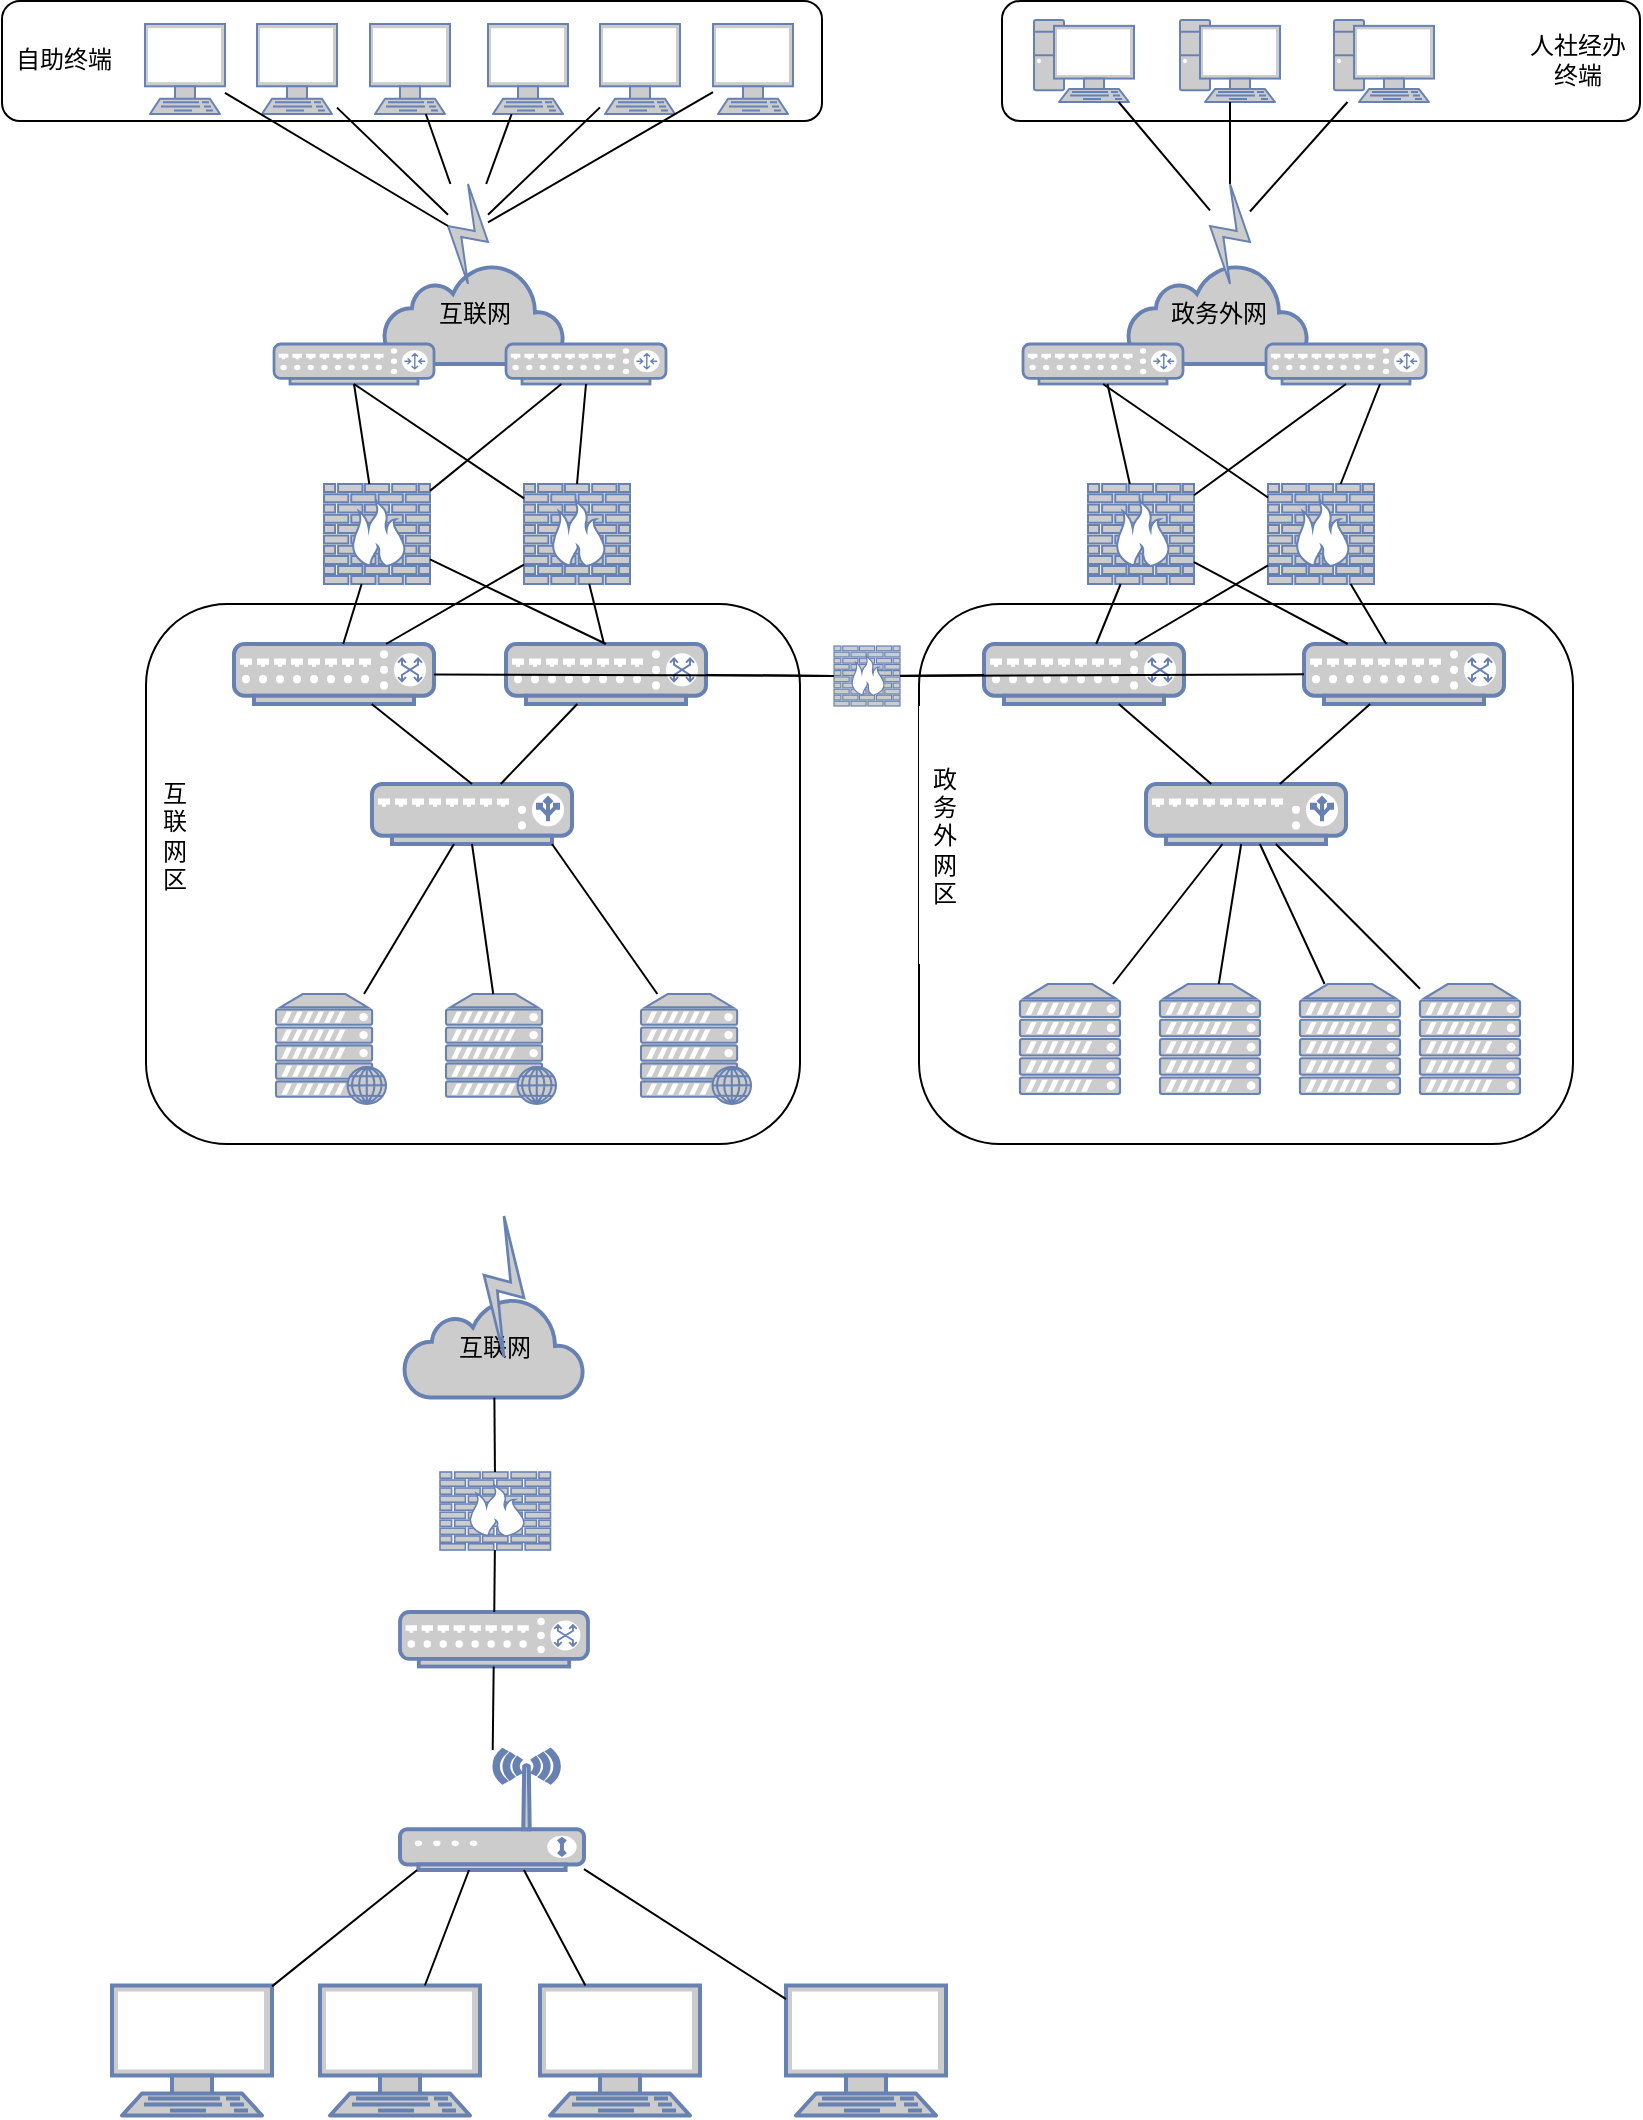 <mxfile version="27.1.6">
  <diagram name="第 1 页" id="lL7Bbmfb08AkzRW70oJ1">
    <mxGraphModel dx="1036" dy="562" grid="1" gridSize="10" guides="1" tooltips="1" connect="1" arrows="1" fold="1" page="1" pageScale="1" pageWidth="827" pageHeight="1169" math="0" shadow="0">
      <root>
        <mxCell id="0" />
        <mxCell id="1" parent="0" />
        <mxCell id="-X0U_aOXgv7xqYxP8Pqd-122" value="" style="rounded=1;whiteSpace=wrap;html=1;" vertex="1" parent="1">
          <mxGeometry x="501" y="88.5" width="319" height="60" as="geometry" />
        </mxCell>
        <mxCell id="-X0U_aOXgv7xqYxP8Pqd-121" value="" style="rounded=1;whiteSpace=wrap;html=1;" vertex="1" parent="1">
          <mxGeometry x="1" y="88.5" width="410" height="60" as="geometry" />
        </mxCell>
        <mxCell id="-X0U_aOXgv7xqYxP8Pqd-27" value="&lt;font style=&quot;color: rgb(0, 0, 0);&quot;&gt;政务外网&lt;/font&gt;" style="html=1;outlineConnect=0;fillColor=#CCCCCC;strokeColor=#6881B3;gradientColor=none;gradientDirection=north;strokeWidth=2;shape=mxgraph.networks.cloud;fontColor=#ffffff;" vertex="1" parent="1">
          <mxGeometry x="564" y="220" width="90" height="50" as="geometry" />
        </mxCell>
        <mxCell id="-X0U_aOXgv7xqYxP8Pqd-26" value="&lt;font style=&quot;color: rgb(0, 0, 0);&quot;&gt;互联网&lt;/font&gt;" style="html=1;outlineConnect=0;fillColor=#CCCCCC;strokeColor=#6881B3;gradientColor=none;gradientDirection=north;strokeWidth=2;shape=mxgraph.networks.cloud;fontColor=#ffffff;" vertex="1" parent="1">
          <mxGeometry x="192" y="220" width="90" height="50" as="geometry" />
        </mxCell>
        <mxCell id="-X0U_aOXgv7xqYxP8Pqd-49" value="" style="rounded=1;whiteSpace=wrap;html=1;" vertex="1" parent="1">
          <mxGeometry x="459.5" y="390" width="327" height="270" as="geometry" />
        </mxCell>
        <mxCell id="-X0U_aOXgv7xqYxP8Pqd-48" value="" style="rounded=1;whiteSpace=wrap;html=1;" vertex="1" parent="1">
          <mxGeometry x="73" y="390" width="327" height="270" as="geometry" />
        </mxCell>
        <mxCell id="-X0U_aOXgv7xqYxP8Pqd-14" value="" style="fontColor=#0066CC;verticalAlign=top;verticalLabelPosition=bottom;labelPosition=center;align=center;html=1;outlineConnect=0;fillColor=#CCCCCC;strokeColor=#6881B3;gradientColor=none;gradientDirection=north;strokeWidth=2;shape=mxgraph.networks.switch;" vertex="1" parent="1">
          <mxGeometry x="117" y="410" width="100" height="30" as="geometry" />
        </mxCell>
        <mxCell id="-X0U_aOXgv7xqYxP8Pqd-15" value="" style="fontColor=#0066CC;verticalAlign=top;verticalLabelPosition=bottom;labelPosition=center;align=center;html=1;outlineConnect=0;fillColor=#CCCCCC;strokeColor=#6881B3;gradientColor=none;gradientDirection=north;strokeWidth=2;shape=mxgraph.networks.switch;" vertex="1" parent="1">
          <mxGeometry x="253" y="410" width="100" height="30" as="geometry" />
        </mxCell>
        <mxCell id="-X0U_aOXgv7xqYxP8Pqd-16" value="" style="fontColor=#0066CC;verticalAlign=top;verticalLabelPosition=bottom;labelPosition=center;align=center;html=1;outlineConnect=0;fillColor=#CCCCCC;strokeColor=#6881B3;gradientColor=none;gradientDirection=north;strokeWidth=2;shape=mxgraph.networks.switch;" vertex="1" parent="1">
          <mxGeometry x="492" y="410" width="100" height="30" as="geometry" />
        </mxCell>
        <mxCell id="-X0U_aOXgv7xqYxP8Pqd-17" value="" style="fontColor=#0066CC;verticalAlign=top;verticalLabelPosition=bottom;labelPosition=center;align=center;html=1;outlineConnect=0;fillColor=#CCCCCC;strokeColor=#6881B3;gradientColor=none;gradientDirection=north;strokeWidth=2;shape=mxgraph.networks.switch;" vertex="1" parent="1">
          <mxGeometry x="652" y="410" width="100" height="30" as="geometry" />
        </mxCell>
        <mxCell id="-X0U_aOXgv7xqYxP8Pqd-18" value="" style="fontColor=#0066CC;verticalAlign=top;verticalLabelPosition=bottom;labelPosition=center;align=center;html=1;outlineConnect=0;fillColor=#CCCCCC;strokeColor=#6881B3;gradientColor=none;gradientDirection=north;strokeWidth=2;shape=mxgraph.networks.router;" vertex="1" parent="1">
          <mxGeometry x="137" y="260" width="80" height="20" as="geometry" />
        </mxCell>
        <mxCell id="-X0U_aOXgv7xqYxP8Pqd-22" value="" style="fontColor=#0066CC;verticalAlign=top;verticalLabelPosition=bottom;labelPosition=center;align=center;html=1;outlineConnect=0;fillColor=#CCCCCC;strokeColor=#6881B3;gradientColor=none;gradientDirection=north;strokeWidth=2;shape=mxgraph.networks.firewall;" vertex="1" parent="1">
          <mxGeometry x="162" y="330" width="53" height="50" as="geometry" />
        </mxCell>
        <mxCell id="-X0U_aOXgv7xqYxP8Pqd-23" value="" style="fontColor=#0066CC;verticalAlign=top;verticalLabelPosition=bottom;labelPosition=center;align=center;html=1;outlineConnect=0;fillColor=#CCCCCC;strokeColor=#6881B3;gradientColor=none;gradientDirection=north;strokeWidth=2;shape=mxgraph.networks.firewall;" vertex="1" parent="1">
          <mxGeometry x="262" y="330" width="53" height="50" as="geometry" />
        </mxCell>
        <mxCell id="-X0U_aOXgv7xqYxP8Pqd-24" value="" style="fontColor=#0066CC;verticalAlign=top;verticalLabelPosition=bottom;labelPosition=center;align=center;html=1;outlineConnect=0;fillColor=#CCCCCC;strokeColor=#6881B3;gradientColor=none;gradientDirection=north;strokeWidth=2;shape=mxgraph.networks.firewall;" vertex="1" parent="1">
          <mxGeometry x="544" y="330" width="53" height="50" as="geometry" />
        </mxCell>
        <mxCell id="-X0U_aOXgv7xqYxP8Pqd-25" value="" style="fontColor=#0066CC;verticalAlign=top;verticalLabelPosition=bottom;labelPosition=center;align=center;html=1;outlineConnect=0;fillColor=#CCCCCC;strokeColor=#6881B3;gradientColor=none;gradientDirection=north;strokeWidth=2;shape=mxgraph.networks.firewall;" vertex="1" parent="1">
          <mxGeometry x="634" y="330" width="53" height="50" as="geometry" />
        </mxCell>
        <mxCell id="-X0U_aOXgv7xqYxP8Pqd-28" value="" style="fontColor=#0066CC;verticalAlign=top;verticalLabelPosition=bottom;labelPosition=center;align=center;html=1;outlineConnect=0;fillColor=#CCCCCC;strokeColor=#6881B3;gradientColor=none;gradientDirection=north;strokeWidth=2;shape=mxgraph.networks.pc;" vertex="1" parent="1">
          <mxGeometry x="517" y="98" width="50" height="41" as="geometry" />
        </mxCell>
        <mxCell id="-X0U_aOXgv7xqYxP8Pqd-29" value="" style="fontColor=#0066CC;verticalAlign=top;verticalLabelPosition=bottom;labelPosition=center;align=center;html=1;outlineConnect=0;fillColor=#CCCCCC;strokeColor=#6881B3;gradientColor=none;gradientDirection=north;strokeWidth=2;shape=mxgraph.networks.web_server;" vertex="1" parent="1">
          <mxGeometry x="138" y="585" width="55" height="55" as="geometry" />
        </mxCell>
        <mxCell id="-X0U_aOXgv7xqYxP8Pqd-30" value="" style="fontColor=#0066CC;verticalAlign=top;verticalLabelPosition=bottom;labelPosition=center;align=center;html=1;outlineConnect=0;fillColor=#CCCCCC;strokeColor=#6881B3;gradientColor=none;gradientDirection=north;strokeWidth=2;shape=mxgraph.networks.load_balancer;" vertex="1" parent="1">
          <mxGeometry x="186" y="480" width="100" height="30" as="geometry" />
        </mxCell>
        <mxCell id="-X0U_aOXgv7xqYxP8Pqd-31" value="" style="fontColor=#0066CC;verticalAlign=top;verticalLabelPosition=bottom;labelPosition=center;align=center;html=1;outlineConnect=0;fillColor=#CCCCCC;strokeColor=#6881B3;gradientColor=none;gradientDirection=north;strokeWidth=2;shape=mxgraph.networks.web_server;" vertex="1" parent="1">
          <mxGeometry x="223" y="585" width="55" height="55" as="geometry" />
        </mxCell>
        <mxCell id="-X0U_aOXgv7xqYxP8Pqd-32" value="" style="fontColor=#0066CC;verticalAlign=top;verticalLabelPosition=bottom;labelPosition=center;align=center;html=1;outlineConnect=0;fillColor=#CCCCCC;strokeColor=#6881B3;gradientColor=none;gradientDirection=north;strokeWidth=2;shape=mxgraph.networks.web_server;" vertex="1" parent="1">
          <mxGeometry x="320.5" y="585" width="55" height="55" as="geometry" />
        </mxCell>
        <mxCell id="-X0U_aOXgv7xqYxP8Pqd-33" value="" style="fontColor=#0066CC;verticalAlign=top;verticalLabelPosition=bottom;labelPosition=center;align=center;html=1;outlineConnect=0;fillColor=#CCCCCC;strokeColor=#6881B3;gradientColor=none;gradientDirection=north;strokeWidth=2;shape=mxgraph.networks.server;" vertex="1" parent="1">
          <mxGeometry x="510" y="580" width="50" height="55" as="geometry" />
        </mxCell>
        <mxCell id="-X0U_aOXgv7xqYxP8Pqd-34" value="" style="fontColor=#0066CC;verticalAlign=top;verticalLabelPosition=bottom;labelPosition=center;align=center;html=1;outlineConnect=0;fillColor=#CCCCCC;strokeColor=#6881B3;gradientColor=none;gradientDirection=north;strokeWidth=2;shape=mxgraph.networks.server;" vertex="1" parent="1">
          <mxGeometry x="580" y="580" width="50" height="55" as="geometry" />
        </mxCell>
        <mxCell id="-X0U_aOXgv7xqYxP8Pqd-35" value="" style="fontColor=#0066CC;verticalAlign=top;verticalLabelPosition=bottom;labelPosition=center;align=center;html=1;outlineConnect=0;fillColor=#CCCCCC;strokeColor=#6881B3;gradientColor=none;gradientDirection=north;strokeWidth=2;shape=mxgraph.networks.server;" vertex="1" parent="1">
          <mxGeometry x="650" y="580" width="50" height="55" as="geometry" />
        </mxCell>
        <mxCell id="-X0U_aOXgv7xqYxP8Pqd-36" value="" style="fontColor=#0066CC;verticalAlign=top;verticalLabelPosition=bottom;labelPosition=center;align=center;html=1;outlineConnect=0;fillColor=#CCCCCC;strokeColor=#6881B3;gradientColor=none;gradientDirection=north;strokeWidth=2;shape=mxgraph.networks.server;" vertex="1" parent="1">
          <mxGeometry x="710" y="580" width="50" height="55" as="geometry" />
        </mxCell>
        <mxCell id="-X0U_aOXgv7xqYxP8Pqd-37" value="" style="fontColor=#0066CC;verticalAlign=top;verticalLabelPosition=bottom;labelPosition=center;align=center;html=1;outlineConnect=0;fillColor=#CCCCCC;strokeColor=#6881B3;gradientColor=none;gradientDirection=north;strokeWidth=2;shape=mxgraph.networks.load_balancer;" vertex="1" parent="1">
          <mxGeometry x="573" y="480" width="100" height="30" as="geometry" />
        </mxCell>
        <mxCell id="-X0U_aOXgv7xqYxP8Pqd-39" value="" style="fontColor=#0066CC;verticalAlign=top;verticalLabelPosition=bottom;labelPosition=center;align=center;html=1;outlineConnect=0;fillColor=#CCCCCC;strokeColor=#6881B3;gradientColor=none;gradientDirection=north;strokeWidth=2;shape=mxgraph.networks.pc;" vertex="1" parent="1">
          <mxGeometry x="590" y="98" width="50" height="41" as="geometry" />
        </mxCell>
        <mxCell id="-X0U_aOXgv7xqYxP8Pqd-40" value="" style="fontColor=#0066CC;verticalAlign=top;verticalLabelPosition=bottom;labelPosition=center;align=center;html=1;outlineConnect=0;fillColor=#CCCCCC;strokeColor=#6881B3;gradientColor=none;gradientDirection=north;strokeWidth=2;shape=mxgraph.networks.pc;" vertex="1" parent="1">
          <mxGeometry x="667" y="98" width="50" height="41" as="geometry" />
        </mxCell>
        <mxCell id="-X0U_aOXgv7xqYxP8Pqd-41" value="" style="fontColor=#0066CC;verticalAlign=top;verticalLabelPosition=bottom;labelPosition=center;align=center;html=1;outlineConnect=0;fillColor=#CCCCCC;strokeColor=#6881B3;gradientColor=none;gradientDirection=north;strokeWidth=2;shape=mxgraph.networks.terminal;" vertex="1" parent="1">
          <mxGeometry x="244" y="100" width="40" height="45" as="geometry" />
        </mxCell>
        <mxCell id="-X0U_aOXgv7xqYxP8Pqd-42" value="" style="fontColor=#0066CC;verticalAlign=top;verticalLabelPosition=bottom;labelPosition=center;align=center;html=1;outlineConnect=0;fillColor=#CCCCCC;strokeColor=#6881B3;gradientColor=none;gradientDirection=north;strokeWidth=2;shape=mxgraph.networks.terminal;" vertex="1" parent="1">
          <mxGeometry x="300" y="100" width="40" height="45" as="geometry" />
        </mxCell>
        <mxCell id="-X0U_aOXgv7xqYxP8Pqd-43" value="" style="fontColor=#0066CC;verticalAlign=top;verticalLabelPosition=bottom;labelPosition=center;align=center;html=1;outlineConnect=0;fillColor=#CCCCCC;strokeColor=#6881B3;gradientColor=none;gradientDirection=north;strokeWidth=2;shape=mxgraph.networks.terminal;" vertex="1" parent="1">
          <mxGeometry x="356.5" y="100" width="40" height="45" as="geometry" />
        </mxCell>
        <mxCell id="-X0U_aOXgv7xqYxP8Pqd-44" value="" style="fontColor=#0066CC;verticalAlign=top;verticalLabelPosition=bottom;labelPosition=center;align=center;html=1;outlineConnect=0;fillColor=#CCCCCC;strokeColor=#6881B3;gradientColor=none;gradientDirection=north;strokeWidth=2;shape=mxgraph.networks.firewall;" vertex="1" parent="1">
          <mxGeometry x="417" y="411" width="33" height="30" as="geometry" />
        </mxCell>
        <mxCell id="-X0U_aOXgv7xqYxP8Pqd-45" value="" style="fontColor=#0066CC;verticalAlign=top;verticalLabelPosition=bottom;labelPosition=center;align=center;html=1;outlineConnect=0;fillColor=#CCCCCC;strokeColor=#6881B3;gradientColor=none;gradientDirection=north;strokeWidth=2;shape=mxgraph.networks.terminal;" vertex="1" parent="1">
          <mxGeometry x="72.5" y="100" width="40" height="45" as="geometry" />
        </mxCell>
        <mxCell id="-X0U_aOXgv7xqYxP8Pqd-46" value="" style="fontColor=#0066CC;verticalAlign=top;verticalLabelPosition=bottom;labelPosition=center;align=center;html=1;outlineConnect=0;fillColor=#CCCCCC;strokeColor=#6881B3;gradientColor=none;gradientDirection=north;strokeWidth=2;shape=mxgraph.networks.terminal;" vertex="1" parent="1">
          <mxGeometry x="128.5" y="100" width="40" height="45" as="geometry" />
        </mxCell>
        <mxCell id="-X0U_aOXgv7xqYxP8Pqd-47" value="" style="fontColor=#0066CC;verticalAlign=top;verticalLabelPosition=bottom;labelPosition=center;align=center;html=1;outlineConnect=0;fillColor=#CCCCCC;strokeColor=#6881B3;gradientColor=none;gradientDirection=north;strokeWidth=2;shape=mxgraph.networks.terminal;" vertex="1" parent="1">
          <mxGeometry x="185" y="100" width="40" height="45" as="geometry" />
        </mxCell>
        <mxCell id="-X0U_aOXgv7xqYxP8Pqd-50" value="互联网区" style="rounded=0;whiteSpace=wrap;html=1;strokeColor=none;" vertex="1" parent="1">
          <mxGeometry x="75" y="441" width="25" height="129" as="geometry" />
        </mxCell>
        <mxCell id="-X0U_aOXgv7xqYxP8Pqd-51" value="政务外网区" style="rounded=0;whiteSpace=wrap;html=1;strokeColor=none;" vertex="1" parent="1">
          <mxGeometry x="459.5" y="441" width="25" height="129" as="geometry" />
        </mxCell>
        <mxCell id="-X0U_aOXgv7xqYxP8Pqd-52" value="" style="fontColor=#0066CC;verticalAlign=top;verticalLabelPosition=bottom;labelPosition=center;align=center;html=1;outlineConnect=0;fillColor=#CCCCCC;strokeColor=#6881B3;gradientColor=none;gradientDirection=north;strokeWidth=2;shape=mxgraph.networks.router;" vertex="1" parent="1">
          <mxGeometry x="253" y="260" width="80" height="20" as="geometry" />
        </mxCell>
        <mxCell id="-X0U_aOXgv7xqYxP8Pqd-53" value="" style="fontColor=#0066CC;verticalAlign=top;verticalLabelPosition=bottom;labelPosition=center;align=center;html=1;outlineConnect=0;fillColor=#CCCCCC;strokeColor=#6881B3;gradientColor=none;gradientDirection=north;strokeWidth=2;shape=mxgraph.networks.router;" vertex="1" parent="1">
          <mxGeometry x="511.5" y="260" width="80" height="20" as="geometry" />
        </mxCell>
        <mxCell id="-X0U_aOXgv7xqYxP8Pqd-54" value="" style="fontColor=#0066CC;verticalAlign=top;verticalLabelPosition=bottom;labelPosition=center;align=center;html=1;outlineConnect=0;fillColor=#CCCCCC;strokeColor=#6881B3;gradientColor=none;gradientDirection=north;strokeWidth=2;shape=mxgraph.networks.router;" vertex="1" parent="1">
          <mxGeometry x="633" y="260" width="80" height="20" as="geometry" />
        </mxCell>
        <mxCell id="-X0U_aOXgv7xqYxP8Pqd-55" value="" style="endArrow=none;html=1;rounded=0;entryX=0.5;entryY=1;entryDx=0;entryDy=0;entryPerimeter=0;" edge="1" parent="1" source="-X0U_aOXgv7xqYxP8Pqd-23" target="-X0U_aOXgv7xqYxP8Pqd-18">
          <mxGeometry width="50" height="50" relative="1" as="geometry">
            <mxPoint x="372" y="380" as="sourcePoint" />
            <mxPoint x="422" y="330" as="targetPoint" />
          </mxGeometry>
        </mxCell>
        <mxCell id="-X0U_aOXgv7xqYxP8Pqd-56" value="" style="endArrow=none;html=1;rounded=0;" edge="1" parent="1" source="-X0U_aOXgv7xqYxP8Pqd-22" target="-X0U_aOXgv7xqYxP8Pqd-52">
          <mxGeometry width="50" height="50" relative="1" as="geometry">
            <mxPoint x="387" y="357" as="sourcePoint" />
            <mxPoint x="302" y="300" as="targetPoint" />
          </mxGeometry>
        </mxCell>
        <mxCell id="-X0U_aOXgv7xqYxP8Pqd-57" value="" style="endArrow=none;html=1;rounded=0;entryX=0.5;entryY=1;entryDx=0;entryDy=0;entryPerimeter=0;" edge="1" parent="1" source="-X0U_aOXgv7xqYxP8Pqd-22" target="-X0U_aOXgv7xqYxP8Pqd-18">
          <mxGeometry width="50" height="50" relative="1" as="geometry">
            <mxPoint x="417" y="357" as="sourcePoint" />
            <mxPoint x="332" y="300" as="targetPoint" />
          </mxGeometry>
        </mxCell>
        <mxCell id="-X0U_aOXgv7xqYxP8Pqd-58" value="" style="endArrow=none;html=1;rounded=0;entryX=0.5;entryY=1;entryDx=0;entryDy=0;entryPerimeter=0;exitX=0.5;exitY=0;exitDx=0;exitDy=0;exitPerimeter=0;" edge="1" parent="1" source="-X0U_aOXgv7xqYxP8Pqd-23" target="-X0U_aOXgv7xqYxP8Pqd-52">
          <mxGeometry width="50" height="50" relative="1" as="geometry">
            <mxPoint x="360" y="370" as="sourcePoint" />
            <mxPoint x="352" y="320" as="targetPoint" />
          </mxGeometry>
        </mxCell>
        <mxCell id="-X0U_aOXgv7xqYxP8Pqd-59" value="" style="endArrow=none;html=1;rounded=0;" edge="1" parent="1" source="-X0U_aOXgv7xqYxP8Pqd-24" target="-X0U_aOXgv7xqYxP8Pqd-53">
          <mxGeometry width="50" height="50" relative="1" as="geometry">
            <mxPoint x="378" y="350" as="sourcePoint" />
            <mxPoint x="370" y="300" as="targetPoint" />
          </mxGeometry>
        </mxCell>
        <mxCell id="-X0U_aOXgv7xqYxP8Pqd-60" value="" style="endArrow=none;html=1;rounded=0;entryX=0.5;entryY=1;entryDx=0;entryDy=0;entryPerimeter=0;" edge="1" parent="1" source="-X0U_aOXgv7xqYxP8Pqd-25" target="-X0U_aOXgv7xqYxP8Pqd-53">
          <mxGeometry width="50" height="50" relative="1" as="geometry">
            <mxPoint x="548" y="390" as="sourcePoint" />
            <mxPoint x="540" y="340" as="targetPoint" />
          </mxGeometry>
        </mxCell>
        <mxCell id="-X0U_aOXgv7xqYxP8Pqd-61" value="" style="endArrow=none;html=1;rounded=0;entryX=0.5;entryY=1;entryDx=0;entryDy=0;entryPerimeter=0;" edge="1" parent="1" source="-X0U_aOXgv7xqYxP8Pqd-24" target="-X0U_aOXgv7xqYxP8Pqd-54">
          <mxGeometry width="50" height="50" relative="1" as="geometry">
            <mxPoint x="658" y="390" as="sourcePoint" />
            <mxPoint x="650" y="340" as="targetPoint" />
          </mxGeometry>
        </mxCell>
        <mxCell id="-X0U_aOXgv7xqYxP8Pqd-62" value="" style="endArrow=none;html=1;rounded=0;" edge="1" parent="1" source="-X0U_aOXgv7xqYxP8Pqd-25">
          <mxGeometry width="50" height="50" relative="1" as="geometry">
            <mxPoint x="588" y="390" as="sourcePoint" />
            <mxPoint x="690" y="280" as="targetPoint" />
          </mxGeometry>
        </mxCell>
        <mxCell id="-X0U_aOXgv7xqYxP8Pqd-63" value="" style="endArrow=none;html=1;rounded=0;exitX=0.5;exitY=0;exitDx=0;exitDy=0;exitPerimeter=0;" edge="1" parent="1" source="-X0U_aOXgv7xqYxP8Pqd-15" target="-X0U_aOXgv7xqYxP8Pqd-22">
          <mxGeometry width="50" height="50" relative="1" as="geometry">
            <mxPoint x="370" y="400" as="sourcePoint" />
            <mxPoint x="362" y="350" as="targetPoint" />
          </mxGeometry>
        </mxCell>
        <mxCell id="-X0U_aOXgv7xqYxP8Pqd-64" value="" style="endArrow=none;html=1;rounded=0;" edge="1" parent="1" target="-X0U_aOXgv7xqYxP8Pqd-23">
          <mxGeometry width="50" height="50" relative="1" as="geometry">
            <mxPoint x="302" y="410" as="sourcePoint" />
            <mxPoint x="402" y="330" as="targetPoint" />
          </mxGeometry>
        </mxCell>
        <mxCell id="-X0U_aOXgv7xqYxP8Pqd-65" value="" style="endArrow=none;html=1;rounded=0;" edge="1" parent="1" source="-X0U_aOXgv7xqYxP8Pqd-14" target="-X0U_aOXgv7xqYxP8Pqd-23">
          <mxGeometry width="50" height="50" relative="1" as="geometry">
            <mxPoint x="410" y="400" as="sourcePoint" />
            <mxPoint x="402" y="350" as="targetPoint" />
          </mxGeometry>
        </mxCell>
        <mxCell id="-X0U_aOXgv7xqYxP8Pqd-66" value="" style="endArrow=none;html=1;rounded=0;" edge="1" parent="1" source="-X0U_aOXgv7xqYxP8Pqd-14" target="-X0U_aOXgv7xqYxP8Pqd-22">
          <mxGeometry width="50" height="50" relative="1" as="geometry">
            <mxPoint x="420" y="420" as="sourcePoint" />
            <mxPoint x="412" y="370" as="targetPoint" />
          </mxGeometry>
        </mxCell>
        <mxCell id="-X0U_aOXgv7xqYxP8Pqd-67" value="" style="endArrow=none;html=1;rounded=0;exitX=0.5;exitY=0;exitDx=0;exitDy=0;exitPerimeter=0;" edge="1" parent="1" source="-X0U_aOXgv7xqYxP8Pqd-30" target="-X0U_aOXgv7xqYxP8Pqd-14">
          <mxGeometry width="50" height="50" relative="1" as="geometry">
            <mxPoint x="438" y="350" as="sourcePoint" />
            <mxPoint x="430" y="300" as="targetPoint" />
          </mxGeometry>
        </mxCell>
        <mxCell id="-X0U_aOXgv7xqYxP8Pqd-68" value="" style="endArrow=none;html=1;rounded=0;" edge="1" parent="1" source="-X0U_aOXgv7xqYxP8Pqd-30" target="-X0U_aOXgv7xqYxP8Pqd-15">
          <mxGeometry width="50" height="50" relative="1" as="geometry">
            <mxPoint x="448" y="360" as="sourcePoint" />
            <mxPoint x="440" y="310" as="targetPoint" />
          </mxGeometry>
        </mxCell>
        <mxCell id="-X0U_aOXgv7xqYxP8Pqd-69" value="" style="endArrow=none;html=1;rounded=0;" edge="1" parent="1" source="-X0U_aOXgv7xqYxP8Pqd-29" target="-X0U_aOXgv7xqYxP8Pqd-30">
          <mxGeometry width="50" height="50" relative="1" as="geometry">
            <mxPoint x="378" y="610" as="sourcePoint" />
            <mxPoint x="370" y="560" as="targetPoint" />
          </mxGeometry>
        </mxCell>
        <mxCell id="-X0U_aOXgv7xqYxP8Pqd-70" value="" style="endArrow=none;html=1;rounded=0;exitX=0.5;exitY=1;exitDx=0;exitDy=0;exitPerimeter=0;" edge="1" parent="1" source="-X0U_aOXgv7xqYxP8Pqd-30" target="-X0U_aOXgv7xqYxP8Pqd-31">
          <mxGeometry width="50" height="50" relative="1" as="geometry">
            <mxPoint x="388" y="700" as="sourcePoint" />
            <mxPoint x="380" y="650" as="targetPoint" />
          </mxGeometry>
        </mxCell>
        <mxCell id="-X0U_aOXgv7xqYxP8Pqd-71" value="" style="endArrow=none;html=1;rounded=0;entryX=0.9;entryY=1;entryDx=0;entryDy=0;entryPerimeter=0;" edge="1" parent="1" source="-X0U_aOXgv7xqYxP8Pqd-32" target="-X0U_aOXgv7xqYxP8Pqd-30">
          <mxGeometry width="50" height="50" relative="1" as="geometry">
            <mxPoint x="458" y="760" as="sourcePoint" />
            <mxPoint x="450" y="710" as="targetPoint" />
          </mxGeometry>
        </mxCell>
        <mxCell id="-X0U_aOXgv7xqYxP8Pqd-72" value="" style="endArrow=none;html=1;rounded=0;exitX=0;exitY=0.5;exitDx=0;exitDy=0;exitPerimeter=0;" edge="1" parent="1" source="-X0U_aOXgv7xqYxP8Pqd-44" target="-X0U_aOXgv7xqYxP8Pqd-15">
          <mxGeometry width="50" height="50" relative="1" as="geometry">
            <mxPoint x="438" y="740" as="sourcePoint" />
            <mxPoint x="430" y="690" as="targetPoint" />
          </mxGeometry>
        </mxCell>
        <mxCell id="-X0U_aOXgv7xqYxP8Pqd-73" value="" style="endArrow=none;html=1;rounded=0;" edge="1" parent="1" source="-X0U_aOXgv7xqYxP8Pqd-16" target="-X0U_aOXgv7xqYxP8Pqd-44">
          <mxGeometry width="50" height="50" relative="1" as="geometry">
            <mxPoint x="438" y="730" as="sourcePoint" />
            <mxPoint x="430" y="680" as="targetPoint" />
          </mxGeometry>
        </mxCell>
        <mxCell id="-X0U_aOXgv7xqYxP8Pqd-74" value="" style="endArrow=none;html=1;rounded=0;" edge="1" parent="1" source="-X0U_aOXgv7xqYxP8Pqd-14" target="-X0U_aOXgv7xqYxP8Pqd-44">
          <mxGeometry width="50" height="50" relative="1" as="geometry">
            <mxPoint x="438" y="730" as="sourcePoint" />
            <mxPoint x="430" y="680" as="targetPoint" />
          </mxGeometry>
        </mxCell>
        <mxCell id="-X0U_aOXgv7xqYxP8Pqd-75" value="" style="endArrow=none;html=1;rounded=0;" edge="1" parent="1" source="-X0U_aOXgv7xqYxP8Pqd-17" target="-X0U_aOXgv7xqYxP8Pqd-44">
          <mxGeometry width="50" height="50" relative="1" as="geometry">
            <mxPoint x="418" y="680" as="sourcePoint" />
            <mxPoint x="410" y="630" as="targetPoint" />
          </mxGeometry>
        </mxCell>
        <mxCell id="-X0U_aOXgv7xqYxP8Pqd-76" value="" style="endArrow=none;html=1;rounded=0;" edge="1" parent="1" source="-X0U_aOXgv7xqYxP8Pqd-16" target="-X0U_aOXgv7xqYxP8Pqd-24">
          <mxGeometry width="50" height="50" relative="1" as="geometry">
            <mxPoint x="438" y="720" as="sourcePoint" />
            <mxPoint x="430" y="670" as="targetPoint" />
          </mxGeometry>
        </mxCell>
        <mxCell id="-X0U_aOXgv7xqYxP8Pqd-77" value="" style="endArrow=none;html=1;rounded=0;" edge="1" parent="1" source="-X0U_aOXgv7xqYxP8Pqd-17" target="-X0U_aOXgv7xqYxP8Pqd-24">
          <mxGeometry width="50" height="50" relative="1" as="geometry">
            <mxPoint x="468" y="770" as="sourcePoint" />
            <mxPoint x="460" y="720" as="targetPoint" />
          </mxGeometry>
        </mxCell>
        <mxCell id="-X0U_aOXgv7xqYxP8Pqd-78" value="" style="endArrow=none;html=1;rounded=0;" edge="1" parent="1" source="-X0U_aOXgv7xqYxP8Pqd-17" target="-X0U_aOXgv7xqYxP8Pqd-25">
          <mxGeometry width="50" height="50" relative="1" as="geometry">
            <mxPoint x="448" y="380" as="sourcePoint" />
            <mxPoint x="440" y="330" as="targetPoint" />
          </mxGeometry>
        </mxCell>
        <mxCell id="-X0U_aOXgv7xqYxP8Pqd-79" value="" style="endArrow=none;html=1;rounded=0;" edge="1" parent="1" source="-X0U_aOXgv7xqYxP8Pqd-16" target="-X0U_aOXgv7xqYxP8Pqd-25">
          <mxGeometry width="50" height="50" relative="1" as="geometry">
            <mxPoint x="550" y="420" as="sourcePoint" />
            <mxPoint x="420" y="310" as="targetPoint" />
          </mxGeometry>
        </mxCell>
        <mxCell id="-X0U_aOXgv7xqYxP8Pqd-80" value="" style="endArrow=none;html=1;rounded=0;" edge="1" parent="1" source="-X0U_aOXgv7xqYxP8Pqd-37" target="-X0U_aOXgv7xqYxP8Pqd-16">
          <mxGeometry width="50" height="50" relative="1" as="geometry">
            <mxPoint x="428" y="400" as="sourcePoint" />
            <mxPoint x="420" y="350" as="targetPoint" />
          </mxGeometry>
        </mxCell>
        <mxCell id="-X0U_aOXgv7xqYxP8Pqd-81" value="" style="endArrow=none;html=1;rounded=0;" edge="1" parent="1" source="-X0U_aOXgv7xqYxP8Pqd-37" target="-X0U_aOXgv7xqYxP8Pqd-17">
          <mxGeometry width="50" height="50" relative="1" as="geometry">
            <mxPoint x="448" y="420" as="sourcePoint" />
            <mxPoint x="440" y="370" as="targetPoint" />
          </mxGeometry>
        </mxCell>
        <mxCell id="-X0U_aOXgv7xqYxP8Pqd-82" value="" style="endArrow=none;html=1;rounded=0;" edge="1" parent="1" source="-X0U_aOXgv7xqYxP8Pqd-33" target="-X0U_aOXgv7xqYxP8Pqd-37">
          <mxGeometry width="50" height="50" relative="1" as="geometry">
            <mxPoint x="448" y="700" as="sourcePoint" />
            <mxPoint x="440" y="650" as="targetPoint" />
          </mxGeometry>
        </mxCell>
        <mxCell id="-X0U_aOXgv7xqYxP8Pqd-83" value="" style="endArrow=none;html=1;rounded=0;" edge="1" parent="1" source="-X0U_aOXgv7xqYxP8Pqd-34" target="-X0U_aOXgv7xqYxP8Pqd-37">
          <mxGeometry width="50" height="50" relative="1" as="geometry">
            <mxPoint x="528" y="720" as="sourcePoint" />
            <mxPoint x="520" y="670" as="targetPoint" />
          </mxGeometry>
        </mxCell>
        <mxCell id="-X0U_aOXgv7xqYxP8Pqd-84" value="" style="endArrow=none;html=1;rounded=0;" edge="1" parent="1" source="-X0U_aOXgv7xqYxP8Pqd-35" target="-X0U_aOXgv7xqYxP8Pqd-37">
          <mxGeometry width="50" height="50" relative="1" as="geometry">
            <mxPoint x="658" y="740" as="sourcePoint" />
            <mxPoint x="650" y="690" as="targetPoint" />
          </mxGeometry>
        </mxCell>
        <mxCell id="-X0U_aOXgv7xqYxP8Pqd-85" value="" style="endArrow=none;html=1;rounded=0;" edge="1" parent="1" source="-X0U_aOXgv7xqYxP8Pqd-36" target="-X0U_aOXgv7xqYxP8Pqd-37">
          <mxGeometry width="50" height="50" relative="1" as="geometry">
            <mxPoint x="728" y="730" as="sourcePoint" />
            <mxPoint x="720" y="680" as="targetPoint" />
          </mxGeometry>
        </mxCell>
        <mxCell id="-X0U_aOXgv7xqYxP8Pqd-86" value="" style="fontColor=#0066CC;verticalAlign=top;verticalLabelPosition=bottom;labelPosition=center;align=center;html=1;outlineConnect=0;fillColor=#CCCCCC;strokeColor=#6881B3;gradientColor=none;gradientDirection=north;strokeWidth=2;shape=mxgraph.networks.comm_link;" vertex="1" parent="1">
          <mxGeometry x="224" y="180" width="20" height="50" as="geometry" />
        </mxCell>
        <mxCell id="-X0U_aOXgv7xqYxP8Pqd-87" value="" style="endArrow=none;html=1;rounded=0;exitX=0;exitY=0.42;exitDx=0;exitDy=0;exitPerimeter=0;" edge="1" parent="1" source="-X0U_aOXgv7xqYxP8Pqd-86" target="-X0U_aOXgv7xqYxP8Pqd-45">
          <mxGeometry width="50" height="50" relative="1" as="geometry">
            <mxPoint x="390" y="400" as="sourcePoint" />
            <mxPoint x="440" y="350" as="targetPoint" />
          </mxGeometry>
        </mxCell>
        <mxCell id="-X0U_aOXgv7xqYxP8Pqd-88" value="" style="endArrow=none;html=1;rounded=0;" edge="1" parent="1" source="-X0U_aOXgv7xqYxP8Pqd-86" target="-X0U_aOXgv7xqYxP8Pqd-46">
          <mxGeometry width="50" height="50" relative="1" as="geometry">
            <mxPoint x="291" y="247" as="sourcePoint" />
            <mxPoint x="180" y="180" as="targetPoint" />
          </mxGeometry>
        </mxCell>
        <mxCell id="-X0U_aOXgv7xqYxP8Pqd-89" value="" style="endArrow=none;html=1;rounded=0;" edge="1" parent="1" source="-X0U_aOXgv7xqYxP8Pqd-86" target="-X0U_aOXgv7xqYxP8Pqd-47">
          <mxGeometry width="50" height="50" relative="1" as="geometry">
            <mxPoint x="471" y="297" as="sourcePoint" />
            <mxPoint x="360" y="230" as="targetPoint" />
          </mxGeometry>
        </mxCell>
        <mxCell id="-X0U_aOXgv7xqYxP8Pqd-90" value="" style="endArrow=none;html=1;rounded=0;" edge="1" parent="1" source="-X0U_aOXgv7xqYxP8Pqd-86" target="-X0U_aOXgv7xqYxP8Pqd-41">
          <mxGeometry width="50" height="50" relative="1" as="geometry">
            <mxPoint x="471" y="277" as="sourcePoint" />
            <mxPoint x="360" y="210" as="targetPoint" />
          </mxGeometry>
        </mxCell>
        <mxCell id="-X0U_aOXgv7xqYxP8Pqd-91" value="" style="endArrow=none;html=1;rounded=0;" edge="1" parent="1" source="-X0U_aOXgv7xqYxP8Pqd-86" target="-X0U_aOXgv7xqYxP8Pqd-42">
          <mxGeometry width="50" height="50" relative="1" as="geometry">
            <mxPoint x="491" y="307" as="sourcePoint" />
            <mxPoint x="380" y="240" as="targetPoint" />
          </mxGeometry>
        </mxCell>
        <mxCell id="-X0U_aOXgv7xqYxP8Pqd-92" value="" style="endArrow=none;html=1;rounded=0;" edge="1" parent="1" source="-X0U_aOXgv7xqYxP8Pqd-86" target="-X0U_aOXgv7xqYxP8Pqd-43">
          <mxGeometry width="50" height="50" relative="1" as="geometry">
            <mxPoint x="491" y="277" as="sourcePoint" />
            <mxPoint x="380" y="210" as="targetPoint" />
          </mxGeometry>
        </mxCell>
        <mxCell id="-X0U_aOXgv7xqYxP8Pqd-94" value="" style="endArrow=none;html=1;rounded=0;" edge="1" parent="1" source="-X0U_aOXgv7xqYxP8Pqd-96" target="-X0U_aOXgv7xqYxP8Pqd-28">
          <mxGeometry width="50" height="50" relative="1" as="geometry">
            <mxPoint x="680" y="210" as="sourcePoint" />
            <mxPoint x="440" y="350" as="targetPoint" />
          </mxGeometry>
        </mxCell>
        <mxCell id="-X0U_aOXgv7xqYxP8Pqd-95" value="" style="endArrow=none;html=1;rounded=0;" edge="1" parent="1" source="-X0U_aOXgv7xqYxP8Pqd-96" target="-X0U_aOXgv7xqYxP8Pqd-39">
          <mxGeometry width="50" height="50" relative="1" as="geometry">
            <mxPoint x="670" y="190" as="sourcePoint" />
            <mxPoint x="690" y="180" as="targetPoint" />
          </mxGeometry>
        </mxCell>
        <mxCell id="-X0U_aOXgv7xqYxP8Pqd-96" value="" style="fontColor=#0066CC;verticalAlign=top;verticalLabelPosition=bottom;labelPosition=center;align=center;html=1;outlineConnect=0;fillColor=#CCCCCC;strokeColor=#6881B3;gradientColor=none;gradientDirection=north;strokeWidth=2;shape=mxgraph.networks.comm_link;" vertex="1" parent="1">
          <mxGeometry x="605" y="180" width="20" height="50" as="geometry" />
        </mxCell>
        <mxCell id="-X0U_aOXgv7xqYxP8Pqd-98" value="" style="endArrow=none;html=1;rounded=0;" edge="1" parent="1" source="-X0U_aOXgv7xqYxP8Pqd-96" target="-X0U_aOXgv7xqYxP8Pqd-40">
          <mxGeometry width="50" height="50" relative="1" as="geometry">
            <mxPoint x="660" y="191" as="sourcePoint" />
            <mxPoint x="660" y="150" as="targetPoint" />
          </mxGeometry>
        </mxCell>
        <mxCell id="-X0U_aOXgv7xqYxP8Pqd-99" value="" style="fontColor=#0066CC;verticalAlign=top;verticalLabelPosition=bottom;labelPosition=center;align=center;html=1;outlineConnect=0;fillColor=#CCCCCC;strokeColor=#6881B3;gradientColor=none;gradientDirection=north;strokeWidth=2;shape=mxgraph.networks.firewall;" vertex="1" parent="1">
          <mxGeometry x="220" y="824" width="55.25" height="39" as="geometry" />
        </mxCell>
        <mxCell id="-X0U_aOXgv7xqYxP8Pqd-102" value="" style="fontColor=#0066CC;verticalAlign=top;verticalLabelPosition=bottom;labelPosition=center;align=center;html=1;outlineConnect=0;fillColor=#CCCCCC;strokeColor=#6881B3;gradientColor=none;gradientDirection=north;strokeWidth=2;shape=mxgraph.networks.terminal;" vertex="1" parent="1">
          <mxGeometry x="393" y="1080.75" width="80" height="65" as="geometry" />
        </mxCell>
        <mxCell id="-X0U_aOXgv7xqYxP8Pqd-103" value="" style="fontColor=#0066CC;verticalAlign=top;verticalLabelPosition=bottom;labelPosition=center;align=center;html=1;outlineConnect=0;fillColor=#CCCCCC;strokeColor=#6881B3;gradientColor=none;gradientDirection=north;strokeWidth=2;shape=mxgraph.networks.wireless_modem;" vertex="1" parent="1">
          <mxGeometry x="200" y="963" width="92" height="60" as="geometry" />
        </mxCell>
        <mxCell id="-X0U_aOXgv7xqYxP8Pqd-105" value="" style="fontColor=#0066CC;verticalAlign=top;verticalLabelPosition=bottom;labelPosition=center;align=center;html=1;outlineConnect=0;fillColor=#CCCCCC;strokeColor=#6881B3;gradientColor=none;gradientDirection=north;strokeWidth=2;shape=mxgraph.networks.switch;" vertex="1" parent="1">
          <mxGeometry x="200" y="894" width="94" height="27.25" as="geometry" />
        </mxCell>
        <mxCell id="-X0U_aOXgv7xqYxP8Pqd-106" value="" style="fontColor=#0066CC;verticalAlign=top;verticalLabelPosition=bottom;labelPosition=center;align=center;html=1;outlineConnect=0;fillColor=#CCCCCC;strokeColor=#6881B3;gradientColor=none;gradientDirection=north;strokeWidth=2;shape=mxgraph.networks.terminal;" vertex="1" parent="1">
          <mxGeometry x="56" y="1080.75" width="80" height="65" as="geometry" />
        </mxCell>
        <mxCell id="-X0U_aOXgv7xqYxP8Pqd-107" value="&lt;font style=&quot;color: rgb(0, 0, 0);&quot;&gt;互联网&lt;/font&gt;" style="html=1;outlineConnect=0;fillColor=#CCCCCC;strokeColor=#6881B3;gradientColor=none;gradientDirection=north;strokeWidth=2;shape=mxgraph.networks.cloud;fontColor=#ffffff;" vertex="1" parent="1">
          <mxGeometry x="202" y="736.75" width="90" height="50" as="geometry" />
        </mxCell>
        <mxCell id="-X0U_aOXgv7xqYxP8Pqd-108" value="" style="fontColor=#0066CC;verticalAlign=top;verticalLabelPosition=bottom;labelPosition=center;align=center;html=1;outlineConnect=0;fillColor=#CCCCCC;strokeColor=#6881B3;gradientColor=none;gradientDirection=north;strokeWidth=2;shape=mxgraph.networks.comm_link;" vertex="1" parent="1">
          <mxGeometry x="242" y="696" width="20" height="70.5" as="geometry" />
        </mxCell>
        <mxCell id="-X0U_aOXgv7xqYxP8Pqd-109" value="" style="endArrow=none;html=1;rounded=0;" edge="1" parent="1" source="-X0U_aOXgv7xqYxP8Pqd-103" target="-X0U_aOXgv7xqYxP8Pqd-102">
          <mxGeometry width="50" height="50" relative="1" as="geometry">
            <mxPoint x="390" y="1177" as="sourcePoint" />
            <mxPoint x="440" y="1127" as="targetPoint" />
          </mxGeometry>
        </mxCell>
        <mxCell id="-X0U_aOXgv7xqYxP8Pqd-111" value="" style="endArrow=none;html=1;rounded=0;" edge="1" parent="1" source="-X0U_aOXgv7xqYxP8Pqd-103" target="-X0U_aOXgv7xqYxP8Pqd-106">
          <mxGeometry width="50" height="50" relative="1" as="geometry">
            <mxPoint x="235" y="1000" as="sourcePoint" />
            <mxPoint x="160" y="987" as="targetPoint" />
          </mxGeometry>
        </mxCell>
        <mxCell id="-X0U_aOXgv7xqYxP8Pqd-112" value="" style="endArrow=none;html=1;rounded=0;" edge="1" parent="1" source="-X0U_aOXgv7xqYxP8Pqd-105" target="-X0U_aOXgv7xqYxP8Pqd-103">
          <mxGeometry width="50" height="50" relative="1" as="geometry">
            <mxPoint x="325" y="943" as="sourcePoint" />
            <mxPoint x="250" y="930" as="targetPoint" />
          </mxGeometry>
        </mxCell>
        <mxCell id="-X0U_aOXgv7xqYxP8Pqd-113" value="" style="endArrow=none;html=1;rounded=0;" edge="1" parent="1" source="-X0U_aOXgv7xqYxP8Pqd-99" target="-X0U_aOXgv7xqYxP8Pqd-105">
          <mxGeometry width="50" height="50" relative="1" as="geometry">
            <mxPoint x="495" y="977" as="sourcePoint" />
            <mxPoint x="420" y="964" as="targetPoint" />
          </mxGeometry>
        </mxCell>
        <mxCell id="-X0U_aOXgv7xqYxP8Pqd-114" value="" style="endArrow=none;html=1;rounded=0;" edge="1" parent="1" source="-X0U_aOXgv7xqYxP8Pqd-107" target="-X0U_aOXgv7xqYxP8Pqd-99">
          <mxGeometry width="50" height="50" relative="1" as="geometry">
            <mxPoint x="555" y="970" as="sourcePoint" />
            <mxPoint x="480" y="957" as="targetPoint" />
          </mxGeometry>
        </mxCell>
        <mxCell id="-X0U_aOXgv7xqYxP8Pqd-115" value="" style="fontColor=#0066CC;verticalAlign=top;verticalLabelPosition=bottom;labelPosition=center;align=center;html=1;outlineConnect=0;fillColor=#CCCCCC;strokeColor=#6881B3;gradientColor=none;gradientDirection=north;strokeWidth=2;shape=mxgraph.networks.terminal;" vertex="1" parent="1">
          <mxGeometry x="270" y="1080.75" width="80" height="65" as="geometry" />
        </mxCell>
        <mxCell id="-X0U_aOXgv7xqYxP8Pqd-116" value="" style="fontColor=#0066CC;verticalAlign=top;verticalLabelPosition=bottom;labelPosition=center;align=center;html=1;outlineConnect=0;fillColor=#CCCCCC;strokeColor=#6881B3;gradientColor=none;gradientDirection=north;strokeWidth=2;shape=mxgraph.networks.terminal;" vertex="1" parent="1">
          <mxGeometry x="160" y="1080.75" width="80" height="65" as="geometry" />
        </mxCell>
        <mxCell id="-X0U_aOXgv7xqYxP8Pqd-117" value="" style="endArrow=none;html=1;rounded=0;" edge="1" parent="1" source="-X0U_aOXgv7xqYxP8Pqd-103" target="-X0U_aOXgv7xqYxP8Pqd-115">
          <mxGeometry width="50" height="50" relative="1" as="geometry">
            <mxPoint x="205" y="1037" as="sourcePoint" />
            <mxPoint x="130" y="1070" as="targetPoint" />
          </mxGeometry>
        </mxCell>
        <mxCell id="-X0U_aOXgv7xqYxP8Pqd-118" value="" style="endArrow=none;html=1;rounded=0;" edge="1" parent="1" source="-X0U_aOXgv7xqYxP8Pqd-116" target="-X0U_aOXgv7xqYxP8Pqd-103">
          <mxGeometry width="50" height="50" relative="1" as="geometry">
            <mxPoint x="345" y="1097" as="sourcePoint" />
            <mxPoint x="270" y="1130" as="targetPoint" />
          </mxGeometry>
        </mxCell>
        <mxCell id="-X0U_aOXgv7xqYxP8Pqd-119" value="自助终端" style="rounded=1;whiteSpace=wrap;html=1;strokeColor=none;" vertex="1" parent="1">
          <mxGeometry x="2" y="90" width="60" height="55" as="geometry" />
        </mxCell>
        <mxCell id="-X0U_aOXgv7xqYxP8Pqd-120" value="人社经办终端" style="rounded=1;whiteSpace=wrap;html=1;strokeColor=none;" vertex="1" parent="1">
          <mxGeometry x="759" y="90" width="60" height="55" as="geometry" />
        </mxCell>
      </root>
    </mxGraphModel>
  </diagram>
</mxfile>
